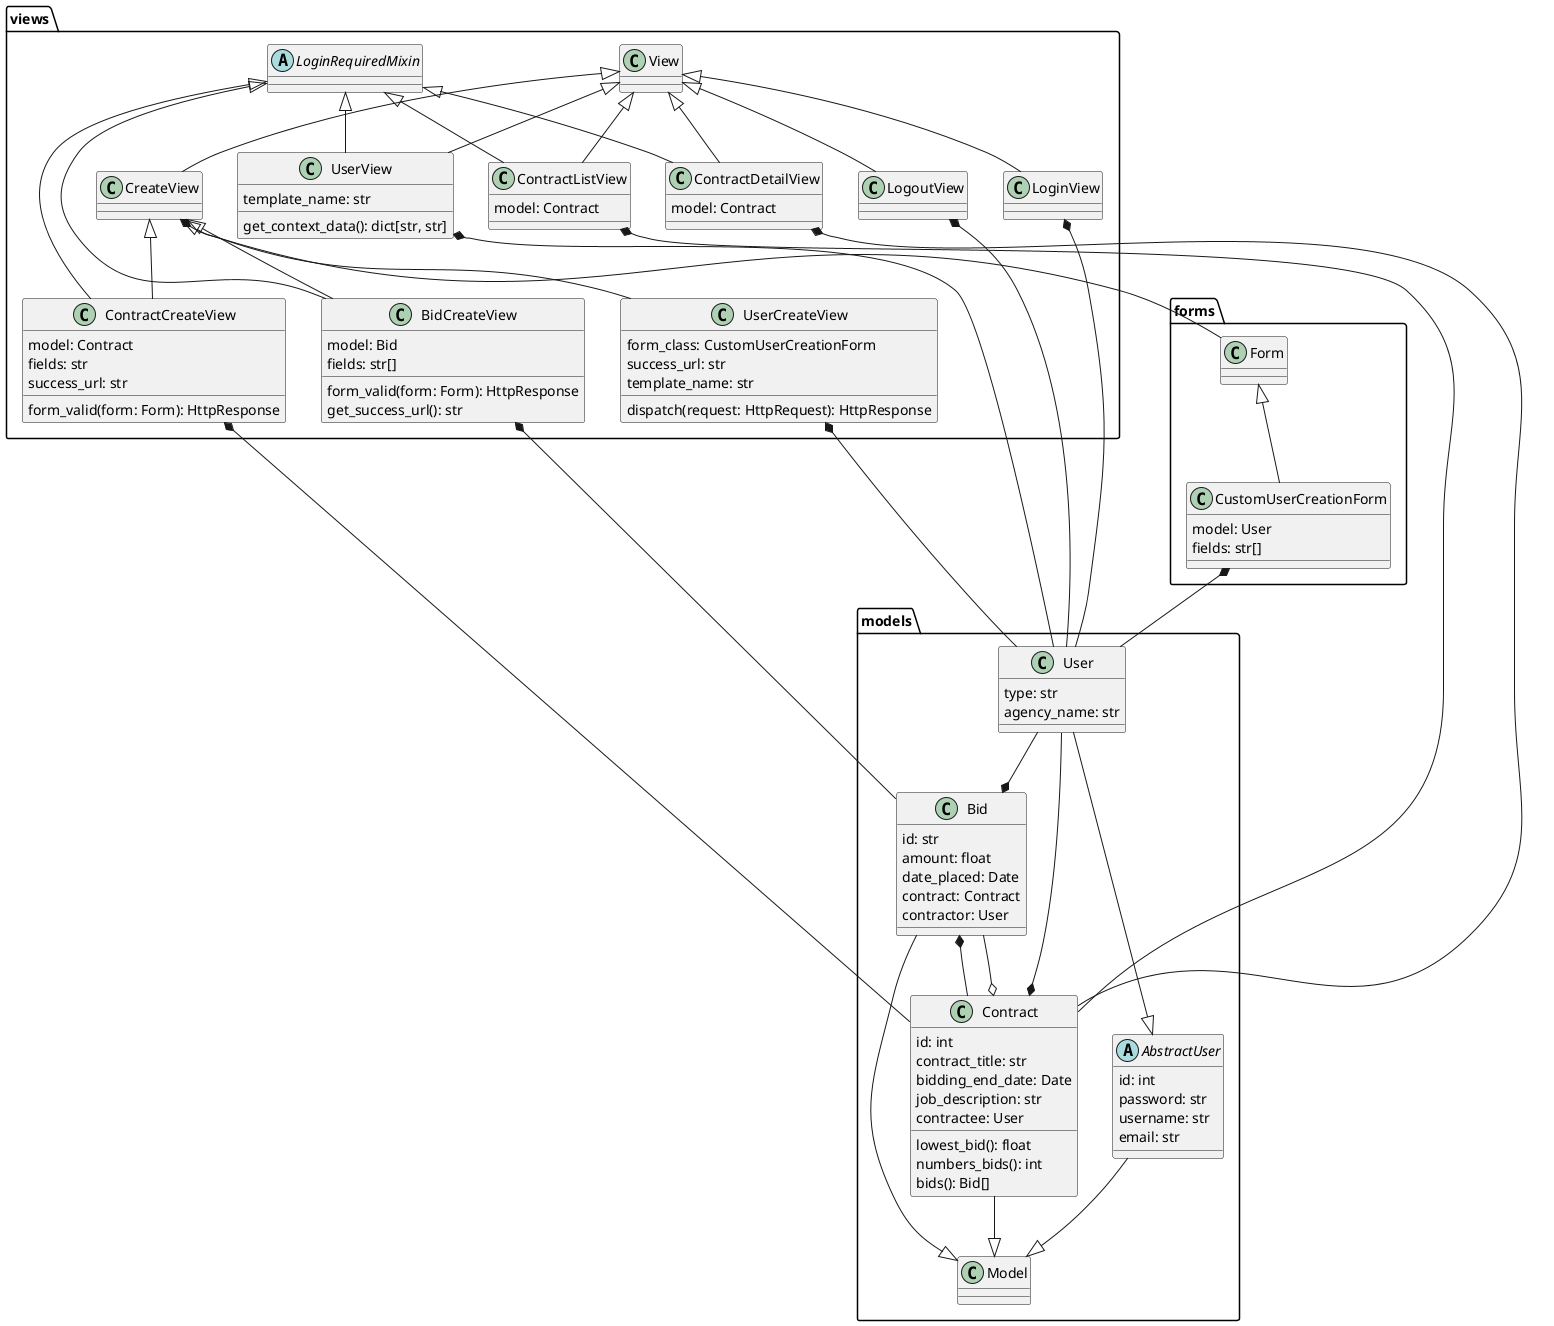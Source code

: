@startuml class_diagram
package "models" {
 class Model {}

 class Bid {
 id: str
 amount: float
 date_placed: Date
 contract: Contract
 contractor: User
 } 

 class Contract {
 id: int
 contract_title: str
 bidding_end_date: Date
 job_description: str
 contractee: User
 lowest_bid(): float
 numbers_bids(): int
 bids(): Bid[]
 } 

 class User {
 type: str
 agency_name: str
 } 

 abstract class AbstractUser{
 id: int
 password: str
 username: str
 email: str
 }
 
 Bid --|> Model
 Contract --|> Model
 AbstractUser --|> Model
 User --|> AbstractUser
 Bid *-- Contract
 Bid --o Contract
 User --* Contract
 User --* Bid
 }

package "views" {
class View {}
class CreateView {}
abstract class LoginRequiredMixin {}

class LoginView {}
class LogoutView {}

class ContractListView {
 model: Contract
}

class ContractCreateView {
model: Contract
fields: str
success_url: str
form_valid(form: Form): HttpResponse
}

class ContractDetailView {
model: Contract
}

class BidCreateView {
model: Bid
fields: str[]
form_valid(form: Form): HttpResponse
get_success_url(): str
}

class UserCreateView {
form_class: CustomUserCreationForm
success_url: str
template_name: str
dispatch(request: HttpRequest): HttpResponse
}

class UserView {
 template_name: str
 get_context_data(): dict[str, str]
}

View <|-- LoginView
View <|-- LogoutView
View <|-- ContractDetailView
View <|-- ContractListView
View <|-- CreateView
CreateView <|-- ContractCreateView
CreateView <|-- UserCreateView
CreateView <|-- BidCreateView
View <|-- UserView
LoginRequiredMixin <|-- ContractDetailView
LoginRequiredMixin <|-- ContractListView
LoginRequiredMixin <|-- ContractCreateView
LoginRequiredMixin <|-- BidCreateView
LoginRequiredMixin <|-- UserView

ContractCreateView *-- Contract
ContractListView *-- Contract
ContractDetailView *-- Contract
BidCreateView *-- Bid
UserView *-- User
UserCreateView *-- User
LoginView *-- User
LogoutView *-- User
}

package "forms" {
class Form {}

class CustomUserCreationForm {
model: User
fields: str[]
}

Form <|-- CustomUserCreationForm
}

CustomUserCreationForm *-- User
CreateView *-- Form

@enduml